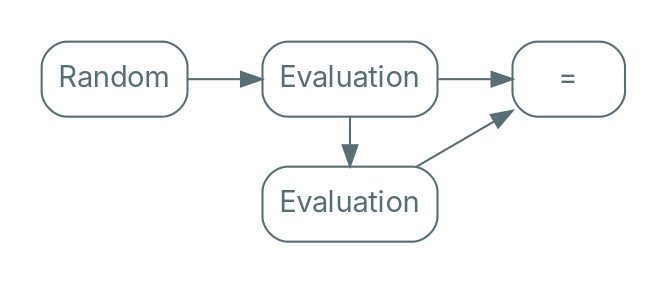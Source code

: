 digraph {
    bgcolor=transparent
    rankdir=LR

    // Default theme: enabled
    node[shape="rectangle" style="rounded,filled" color="#586E75" fillcolor="#ffffff" fontcolor="#586E75" fontname="Inter,Arial"]
    edge[color="#586E75" fontcolor="#000000" fontname="Inter,Arial" fontsize=11]

    subgraph cluster_0 {
        color=transparent
        Input[label="Random"]
        Evaluation
        Analysis[label="="]
    }

    subgraph cluster_1 {
        color=transparent
        Invis[style=invis]
        Evaluation2[label="Evaluation"]
    }

    Input -> Invis[constraint=false style=invis]
    Invis -> Evaluation2[style=invis]

    Input -> Evaluation
    Evaluation -> Analysis
    Evaluation -> Evaluation2[constraint=false]
    Evaluation2 -> Analysis
}
